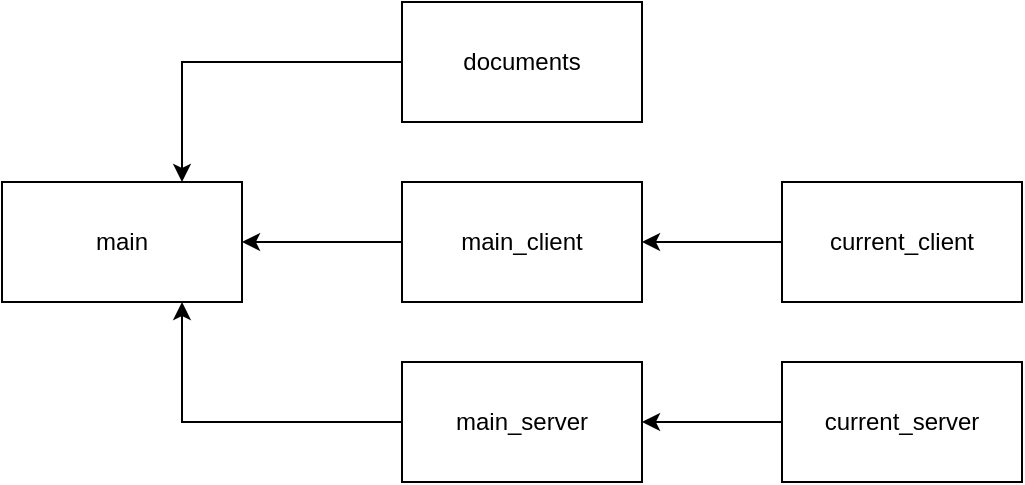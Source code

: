 <mxfile version="23.1.2" type="github">
  <diagram id="C5RBs43oDa-KdzZeNtuy" name="Page-1">
    <mxGraphModel dx="1066" dy="577" grid="1" gridSize="10" guides="1" tooltips="1" connect="1" arrows="1" fold="1" page="1" pageScale="1" pageWidth="827" pageHeight="1169" math="0" shadow="0">
      <root>
        <mxCell id="WIyWlLk6GJQsqaUBKTNV-0" />
        <mxCell id="WIyWlLk6GJQsqaUBKTNV-1" parent="WIyWlLk6GJQsqaUBKTNV-0" />
        <mxCell id="pgyPItOWVwWO-bXcRVKT-0" value="main" style="rounded=0;whiteSpace=wrap;html=1;" parent="WIyWlLk6GJQsqaUBKTNV-1" vertex="1">
          <mxGeometry x="40" y="200" width="120" height="60" as="geometry" />
        </mxCell>
        <mxCell id="pgyPItOWVwWO-bXcRVKT-6" style="edgeStyle=orthogonalEdgeStyle;rounded=0;orthogonalLoop=1;jettySize=auto;html=1;entryX=0.75;entryY=0;entryDx=0;entryDy=0;" parent="WIyWlLk6GJQsqaUBKTNV-1" source="pgyPItOWVwWO-bXcRVKT-1" target="pgyPItOWVwWO-bXcRVKT-0" edge="1">
          <mxGeometry relative="1" as="geometry">
            <mxPoint x="100" y="200" as="targetPoint" />
          </mxGeometry>
        </mxCell>
        <mxCell id="pgyPItOWVwWO-bXcRVKT-1" value="documents" style="rounded=0;whiteSpace=wrap;html=1;" parent="WIyWlLk6GJQsqaUBKTNV-1" vertex="1">
          <mxGeometry x="240" y="110" width="120" height="60" as="geometry" />
        </mxCell>
        <mxCell id="pgyPItOWVwWO-bXcRVKT-4" style="edgeStyle=orthogonalEdgeStyle;rounded=0;orthogonalLoop=1;jettySize=auto;html=1;entryX=1;entryY=0.5;entryDx=0;entryDy=0;" parent="WIyWlLk6GJQsqaUBKTNV-1" source="pgyPItOWVwWO-bXcRVKT-2" target="pgyPItOWVwWO-bXcRVKT-3" edge="1">
          <mxGeometry relative="1" as="geometry" />
        </mxCell>
        <mxCell id="pgyPItOWVwWO-bXcRVKT-2" value="current_server" style="rounded=0;whiteSpace=wrap;html=1;" parent="WIyWlLk6GJQsqaUBKTNV-1" vertex="1">
          <mxGeometry x="430" y="290" width="120" height="60" as="geometry" />
        </mxCell>
        <mxCell id="pgyPItOWVwWO-bXcRVKT-5" style="edgeStyle=orthogonalEdgeStyle;rounded=0;orthogonalLoop=1;jettySize=auto;html=1;exitX=0;exitY=0.5;exitDx=0;exitDy=0;" parent="WIyWlLk6GJQsqaUBKTNV-1" source="pgyPItOWVwWO-bXcRVKT-3" edge="1">
          <mxGeometry relative="1" as="geometry">
            <mxPoint x="130" y="260" as="targetPoint" />
            <Array as="points">
              <mxPoint x="130" y="320" />
            </Array>
            <mxPoint x="350" y="380" as="sourcePoint" />
          </mxGeometry>
        </mxCell>
        <mxCell id="pgyPItOWVwWO-bXcRVKT-3" value="main_server" style="rounded=0;whiteSpace=wrap;html=1;" parent="WIyWlLk6GJQsqaUBKTNV-1" vertex="1">
          <mxGeometry x="240" y="290" width="120" height="60" as="geometry" />
        </mxCell>
        <mxCell id="_yEjE43ra6DNuDRE123l-0" style="edgeStyle=orthogonalEdgeStyle;rounded=0;orthogonalLoop=1;jettySize=auto;html=1;entryX=1;entryY=0.5;entryDx=0;entryDy=0;" edge="1" parent="WIyWlLk6GJQsqaUBKTNV-1" source="_yEjE43ra6DNuDRE123l-1" target="_yEjE43ra6DNuDRE123l-2">
          <mxGeometry relative="1" as="geometry">
            <mxPoint x="310" y="110" as="targetPoint" />
          </mxGeometry>
        </mxCell>
        <mxCell id="_yEjE43ra6DNuDRE123l-1" value="current_client" style="rounded=0;whiteSpace=wrap;html=1;" vertex="1" parent="WIyWlLk6GJQsqaUBKTNV-1">
          <mxGeometry x="430" y="200" width="120" height="60" as="geometry" />
        </mxCell>
        <mxCell id="_yEjE43ra6DNuDRE123l-2" value="main_client" style="rounded=0;whiteSpace=wrap;html=1;" vertex="1" parent="WIyWlLk6GJQsqaUBKTNV-1">
          <mxGeometry x="240" y="200" width="120" height="60" as="geometry" />
        </mxCell>
        <mxCell id="_yEjE43ra6DNuDRE123l-3" style="edgeStyle=orthogonalEdgeStyle;rounded=0;orthogonalLoop=1;jettySize=auto;html=1;exitX=0;exitY=0.5;exitDx=0;exitDy=0;" edge="1" parent="WIyWlLk6GJQsqaUBKTNV-1" source="_yEjE43ra6DNuDRE123l-2">
          <mxGeometry relative="1" as="geometry">
            <mxPoint x="210" y="240" as="sourcePoint" />
            <mxPoint x="160" y="230" as="targetPoint" />
            <Array as="points">
              <mxPoint x="180" y="230" />
              <mxPoint x="180" y="230" />
            </Array>
          </mxGeometry>
        </mxCell>
      </root>
    </mxGraphModel>
  </diagram>
</mxfile>
